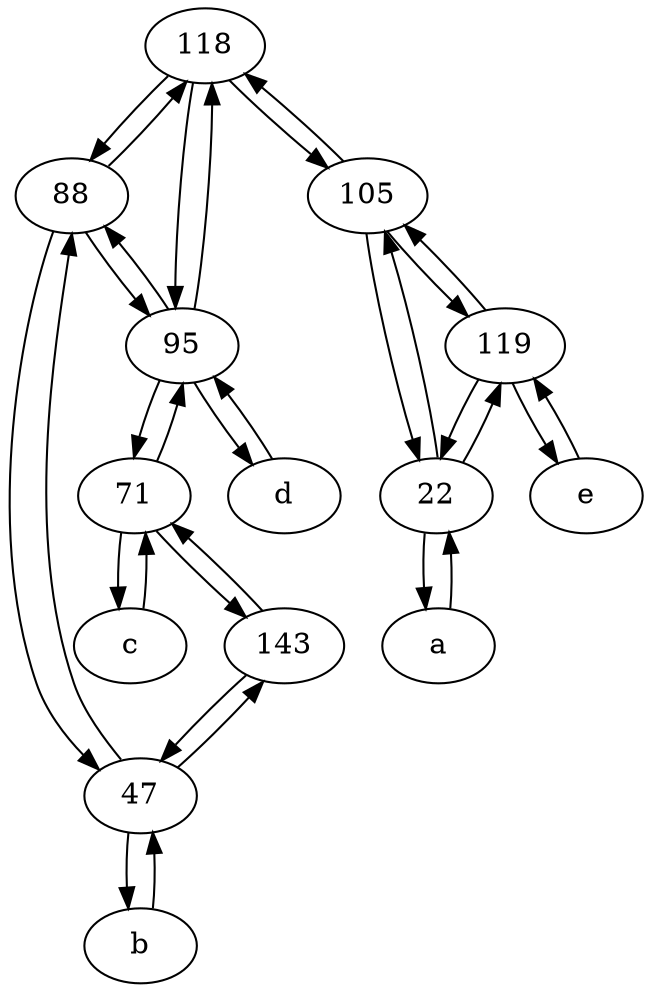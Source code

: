 digraph  {
	118;
	e [pos="30,50!"];
	88;
	b [pos="50,20!"];
	71;
	22;
	47;
	119;
	a [pos="40,10!"];
	d [pos="20,30!"];
	105;
	c [pos="20,10!"];
	95;
	143;
	a -> 22;
	95 -> d;
	88 -> 118;
	47 -> 88;
	105 -> 118;
	71 -> 95;
	b -> 47;
	95 -> 71;
	71 -> c;
	119 -> e;
	118 -> 88;
	143 -> 47;
	118 -> 95;
	118 -> 105;
	95 -> 88;
	119 -> 105;
	95 -> 118;
	e -> 119;
	71 -> 143;
	105 -> 119;
	47 -> 143;
	88 -> 47;
	47 -> b;
	22 -> 105;
	22 -> 119;
	119 -> 22;
	88 -> 95;
	d -> 95;
	22 -> a;
	143 -> 71;
	105 -> 22;
	c -> 71;

	}